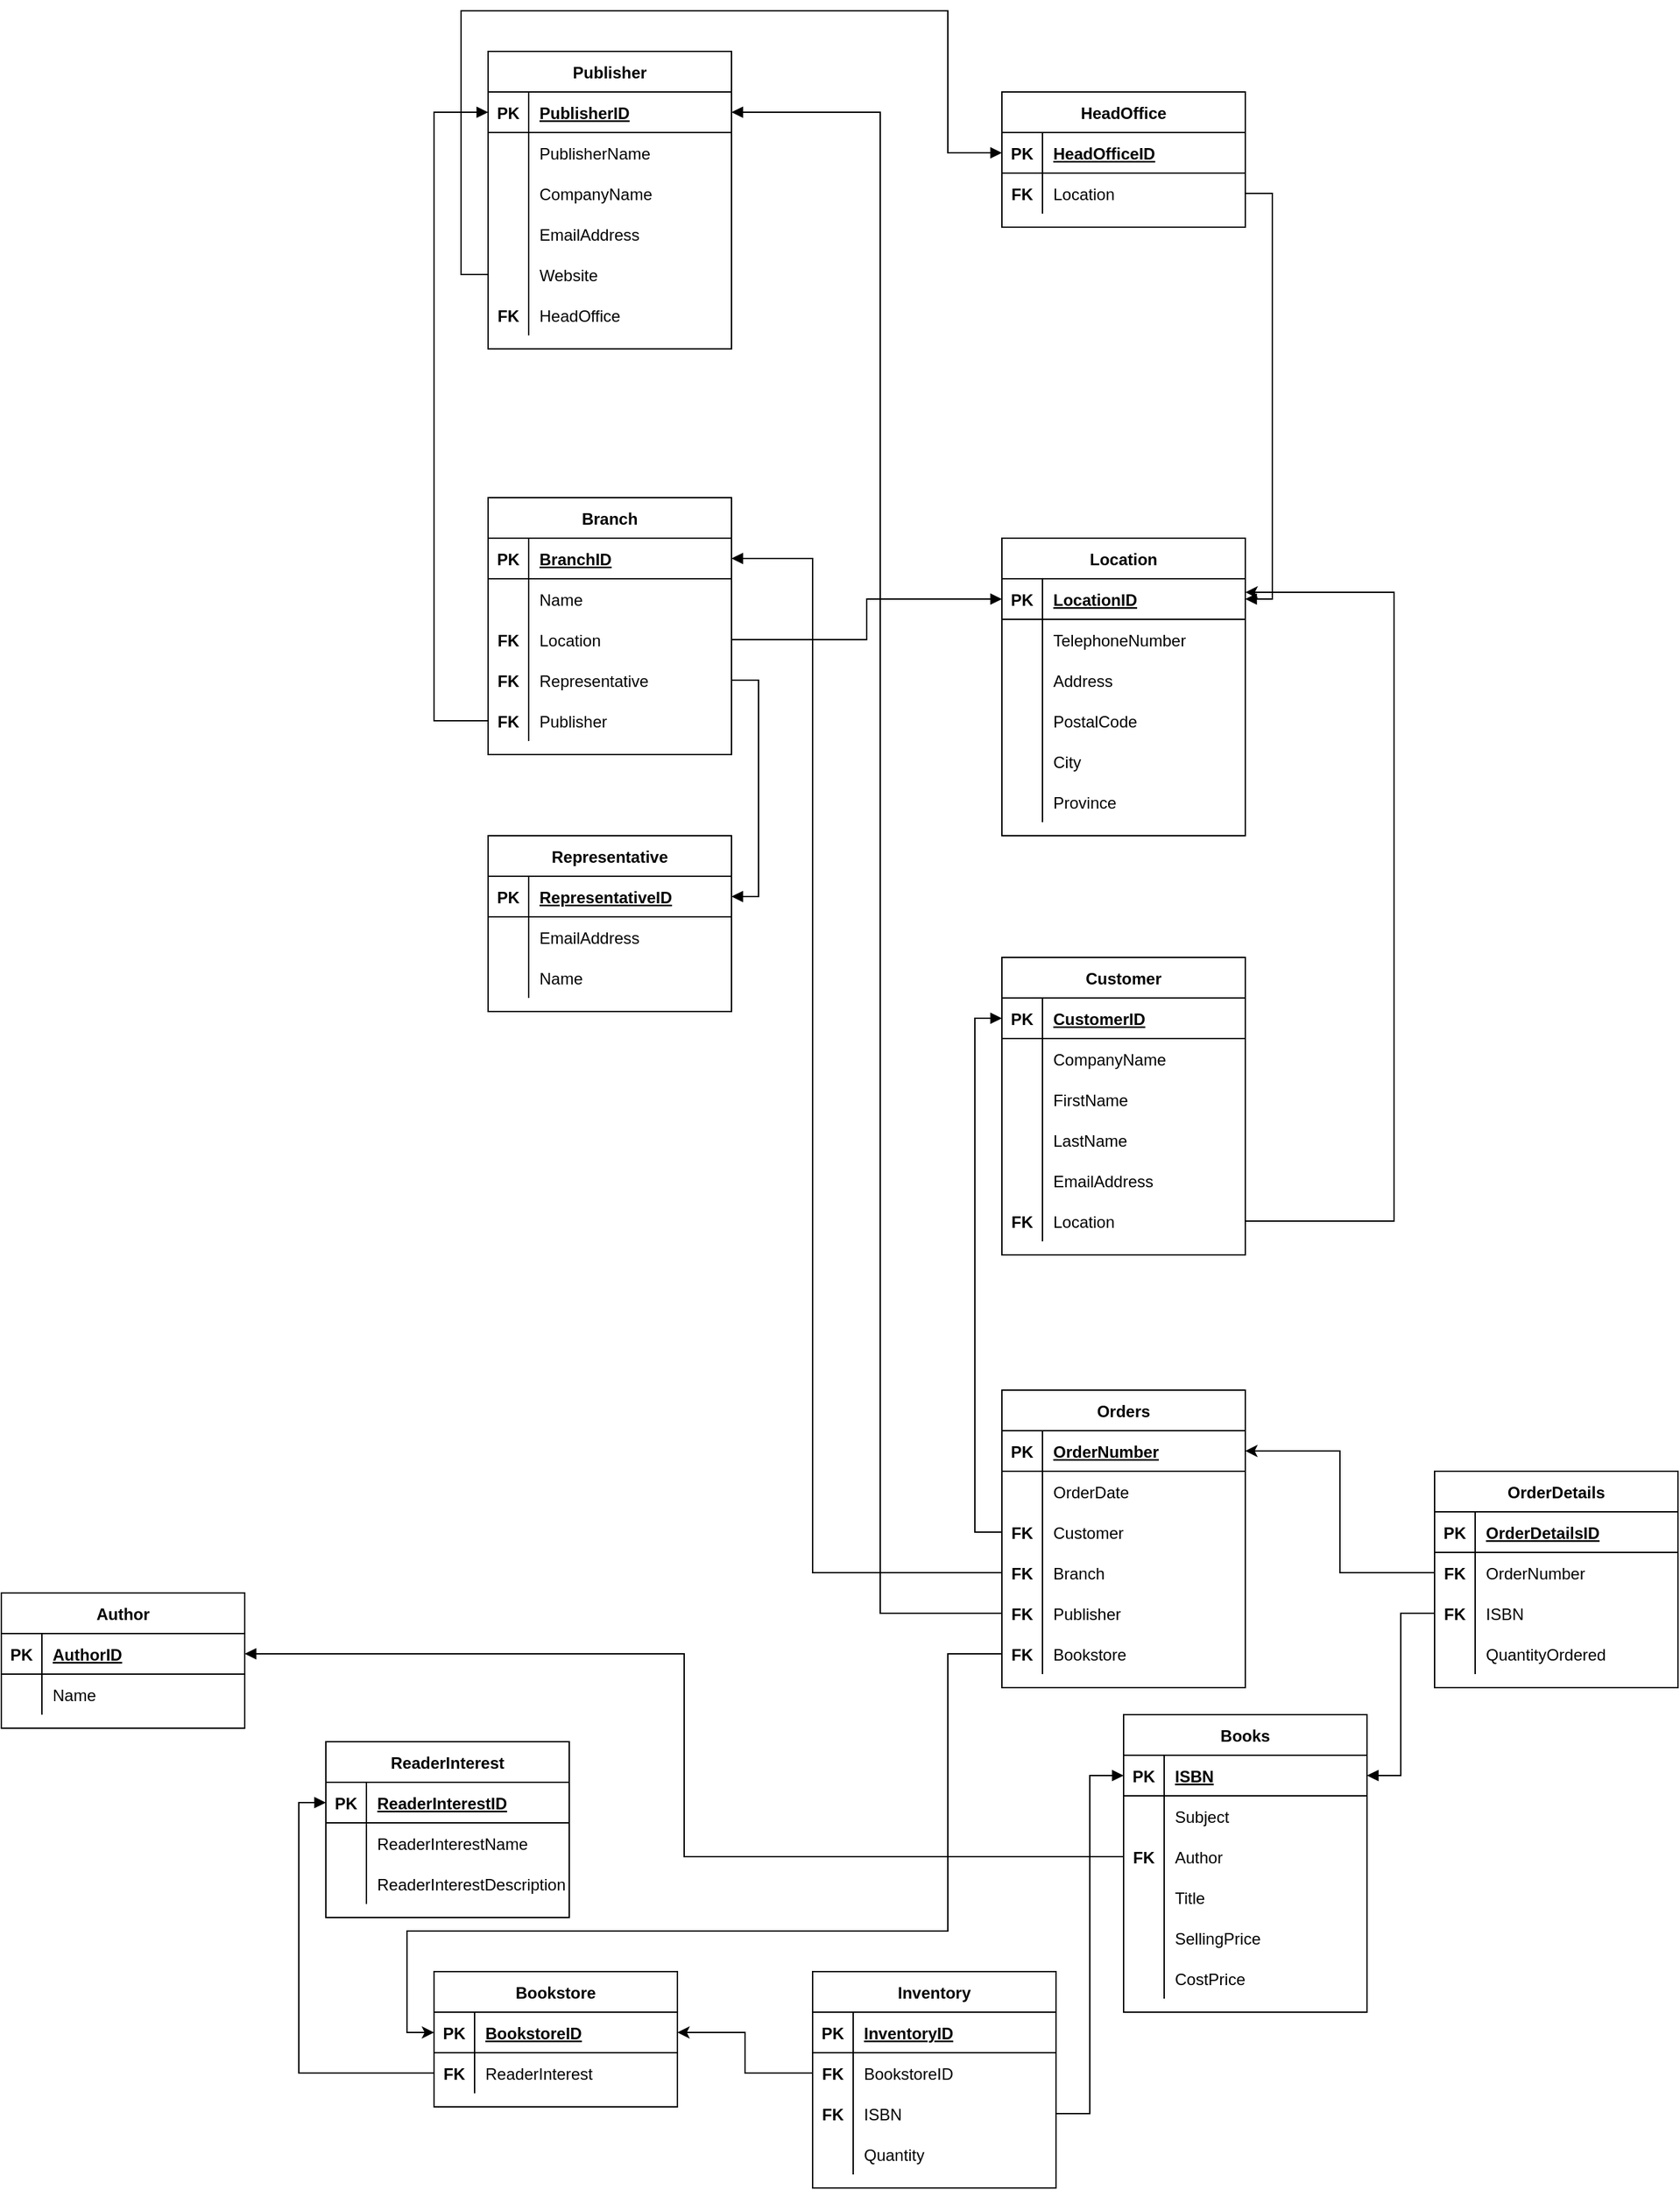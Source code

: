 <mxfile version="13.4.5" type="device"><diagram id="Wl5cCXkkxdAdR0bG4kY-" name="Page-1"><mxGraphModel dx="1782" dy="1057" grid="1" gridSize="10" guides="0" tooltips="1" connect="1" arrows="1" fold="1" page="1" pageScale="1" pageWidth="850" pageHeight="1100" math="0" shadow="0"><root><mxCell id="0"/><mxCell id="1" parent="0"/><mxCell id="WwYpVrZinjQzF6iQ2nR6-1" value="Publisher" style="shape=table;startSize=30;container=1;collapsible=1;childLayout=tableLayout;fixedRows=1;rowLines=0;fontStyle=1;align=center;resizeLast=1;" parent="1" vertex="1"><mxGeometry x="80" y="270" width="180" height="220" as="geometry"/></mxCell><mxCell id="WwYpVrZinjQzF6iQ2nR6-2" value="" style="shape=partialRectangle;collapsible=0;dropTarget=0;pointerEvents=0;fillColor=none;top=0;left=0;bottom=1;right=0;points=[[0,0.5],[1,0.5]];portConstraint=eastwest;" parent="WwYpVrZinjQzF6iQ2nR6-1" vertex="1"><mxGeometry y="30" width="180" height="30" as="geometry"/></mxCell><mxCell id="WwYpVrZinjQzF6iQ2nR6-3" value="PK" style="shape=partialRectangle;connectable=0;fillColor=none;top=0;left=0;bottom=0;right=0;fontStyle=1;overflow=hidden;" parent="WwYpVrZinjQzF6iQ2nR6-2" vertex="1"><mxGeometry width="30" height="30" as="geometry"/></mxCell><mxCell id="WwYpVrZinjQzF6iQ2nR6-4" value="PublisherID" style="shape=partialRectangle;connectable=0;fillColor=none;top=0;left=0;bottom=0;right=0;align=left;spacingLeft=6;fontStyle=5;overflow=hidden;" parent="WwYpVrZinjQzF6iQ2nR6-2" vertex="1"><mxGeometry x="30" width="150" height="30" as="geometry"/></mxCell><mxCell id="fafN6Ux8yh8wWqDVAUjz-1" style="shape=partialRectangle;collapsible=0;dropTarget=0;pointerEvents=0;fillColor=none;top=0;left=0;bottom=0;right=0;points=[[0,0.5],[1,0.5]];portConstraint=eastwest;" vertex="1" parent="WwYpVrZinjQzF6iQ2nR6-1"><mxGeometry y="60" width="180" height="30" as="geometry"/></mxCell><mxCell id="fafN6Ux8yh8wWqDVAUjz-2" style="shape=partialRectangle;connectable=0;fillColor=none;top=0;left=0;bottom=0;right=0;editable=1;overflow=hidden;" vertex="1" parent="fafN6Ux8yh8wWqDVAUjz-1"><mxGeometry width="30" height="30" as="geometry"/></mxCell><mxCell id="fafN6Ux8yh8wWqDVAUjz-3" value="PublisherName" style="shape=partialRectangle;connectable=0;fillColor=none;top=0;left=0;bottom=0;right=0;align=left;spacingLeft=6;overflow=hidden;" vertex="1" parent="fafN6Ux8yh8wWqDVAUjz-1"><mxGeometry x="30" width="150" height="30" as="geometry"/></mxCell><mxCell id="WwYpVrZinjQzF6iQ2nR6-5" value="" style="shape=partialRectangle;collapsible=0;dropTarget=0;pointerEvents=0;fillColor=none;top=0;left=0;bottom=0;right=0;points=[[0,0.5],[1,0.5]];portConstraint=eastwest;" parent="WwYpVrZinjQzF6iQ2nR6-1" vertex="1"><mxGeometry y="90" width="180" height="30" as="geometry"/></mxCell><mxCell id="WwYpVrZinjQzF6iQ2nR6-6" value="" style="shape=partialRectangle;connectable=0;fillColor=none;top=0;left=0;bottom=0;right=0;editable=1;overflow=hidden;" parent="WwYpVrZinjQzF6iQ2nR6-5" vertex="1"><mxGeometry width="30" height="30" as="geometry"/></mxCell><mxCell id="WwYpVrZinjQzF6iQ2nR6-7" value="CompanyName" style="shape=partialRectangle;connectable=0;fillColor=none;top=0;left=0;bottom=0;right=0;align=left;spacingLeft=6;overflow=hidden;" parent="WwYpVrZinjQzF6iQ2nR6-5" vertex="1"><mxGeometry x="30" width="150" height="30" as="geometry"/></mxCell><mxCell id="WwYpVrZinjQzF6iQ2nR6-8" value="" style="shape=partialRectangle;collapsible=0;dropTarget=0;pointerEvents=0;fillColor=none;top=0;left=0;bottom=0;right=0;points=[[0,0.5],[1,0.5]];portConstraint=eastwest;" parent="WwYpVrZinjQzF6iQ2nR6-1" vertex="1"><mxGeometry y="120" width="180" height="30" as="geometry"/></mxCell><mxCell id="WwYpVrZinjQzF6iQ2nR6-9" value="" style="shape=partialRectangle;connectable=0;fillColor=none;top=0;left=0;bottom=0;right=0;editable=1;overflow=hidden;" parent="WwYpVrZinjQzF6iQ2nR6-8" vertex="1"><mxGeometry width="30" height="30" as="geometry"/></mxCell><mxCell id="WwYpVrZinjQzF6iQ2nR6-10" value="EmailAddress" style="shape=partialRectangle;connectable=0;fillColor=none;top=0;left=0;bottom=0;right=0;align=left;spacingLeft=6;overflow=hidden;" parent="WwYpVrZinjQzF6iQ2nR6-8" vertex="1"><mxGeometry x="30" width="150" height="30" as="geometry"/></mxCell><mxCell id="WwYpVrZinjQzF6iQ2nR6-11" value="" style="shape=partialRectangle;collapsible=0;dropTarget=0;pointerEvents=0;fillColor=none;top=0;left=0;bottom=0;right=0;points=[[0,0.5],[1,0.5]];portConstraint=eastwest;" parent="WwYpVrZinjQzF6iQ2nR6-1" vertex="1"><mxGeometry y="150" width="180" height="30" as="geometry"/></mxCell><mxCell id="WwYpVrZinjQzF6iQ2nR6-12" value="" style="shape=partialRectangle;connectable=0;fillColor=none;top=0;left=0;bottom=0;right=0;editable=1;overflow=hidden;" parent="WwYpVrZinjQzF6iQ2nR6-11" vertex="1"><mxGeometry width="30" height="30" as="geometry"/></mxCell><mxCell id="WwYpVrZinjQzF6iQ2nR6-13" value="Website" style="shape=partialRectangle;connectable=0;fillColor=none;top=0;left=0;bottom=0;right=0;align=left;spacingLeft=6;overflow=hidden;" parent="WwYpVrZinjQzF6iQ2nR6-11" vertex="1"><mxGeometry x="30" width="150" height="30" as="geometry"/></mxCell><mxCell id="8tIFMXp7cQxwZOWum8N_-93" style="shape=partialRectangle;collapsible=0;dropTarget=0;pointerEvents=0;fillColor=none;top=0;left=0;bottom=0;right=0;points=[[0,0.5],[1,0.5]];portConstraint=eastwest;" parent="WwYpVrZinjQzF6iQ2nR6-1" vertex="1"><mxGeometry y="180" width="180" height="30" as="geometry"/></mxCell><mxCell id="8tIFMXp7cQxwZOWum8N_-94" value="FK" style="shape=partialRectangle;connectable=0;fillColor=none;top=0;left=0;bottom=0;right=0;editable=1;overflow=hidden;fontStyle=1" parent="8tIFMXp7cQxwZOWum8N_-93" vertex="1"><mxGeometry width="30" height="30" as="geometry"/></mxCell><mxCell id="8tIFMXp7cQxwZOWum8N_-95" value="HeadOffice" style="shape=partialRectangle;connectable=0;fillColor=none;top=0;left=0;bottom=0;right=0;align=left;spacingLeft=6;overflow=hidden;" parent="8tIFMXp7cQxwZOWum8N_-93" vertex="1"><mxGeometry x="30" width="150" height="30" as="geometry"/></mxCell><mxCell id="WwYpVrZinjQzF6iQ2nR6-14" value="Branch" style="shape=table;startSize=30;container=1;collapsible=1;childLayout=tableLayout;fixedRows=1;rowLines=0;fontStyle=1;align=center;resizeLast=1;" parent="1" vertex="1"><mxGeometry x="80" y="600" width="180" height="190" as="geometry"/></mxCell><mxCell id="WwYpVrZinjQzF6iQ2nR6-15" value="" style="shape=partialRectangle;collapsible=0;dropTarget=0;pointerEvents=0;fillColor=none;top=0;left=0;bottom=1;right=0;points=[[0,0.5],[1,0.5]];portConstraint=eastwest;" parent="WwYpVrZinjQzF6iQ2nR6-14" vertex="1"><mxGeometry y="30" width="180" height="30" as="geometry"/></mxCell><mxCell id="WwYpVrZinjQzF6iQ2nR6-16" value="PK" style="shape=partialRectangle;connectable=0;fillColor=none;top=0;left=0;bottom=0;right=0;fontStyle=1;overflow=hidden;" parent="WwYpVrZinjQzF6iQ2nR6-15" vertex="1"><mxGeometry width="30" height="30" as="geometry"/></mxCell><mxCell id="WwYpVrZinjQzF6iQ2nR6-17" value="BranchID" style="shape=partialRectangle;connectable=0;fillColor=none;top=0;left=0;bottom=0;right=0;align=left;spacingLeft=6;fontStyle=5;overflow=hidden;" parent="WwYpVrZinjQzF6iQ2nR6-15" vertex="1"><mxGeometry x="30" width="150" height="30" as="geometry"/></mxCell><mxCell id="g5iWqssDXXSKDxhVj2-J-1" style="shape=partialRectangle;collapsible=0;dropTarget=0;pointerEvents=0;fillColor=none;top=0;left=0;bottom=0;right=0;points=[[0,0.5],[1,0.5]];portConstraint=eastwest;" parent="WwYpVrZinjQzF6iQ2nR6-14" vertex="1"><mxGeometry y="60" width="180" height="30" as="geometry"/></mxCell><mxCell id="g5iWqssDXXSKDxhVj2-J-2" style="shape=partialRectangle;connectable=0;fillColor=none;top=0;left=0;bottom=0;right=0;editable=1;overflow=hidden;fontStyle=1" parent="g5iWqssDXXSKDxhVj2-J-1" vertex="1"><mxGeometry width="30" height="30" as="geometry"/></mxCell><mxCell id="g5iWqssDXXSKDxhVj2-J-3" value="Name" style="shape=partialRectangle;connectable=0;fillColor=none;top=0;left=0;bottom=0;right=0;align=left;spacingLeft=6;overflow=hidden;" parent="g5iWqssDXXSKDxhVj2-J-1" vertex="1"><mxGeometry x="30" width="150" height="30" as="geometry"/></mxCell><mxCell id="WwYpVrZinjQzF6iQ2nR6-18" value="" style="shape=partialRectangle;collapsible=0;dropTarget=0;pointerEvents=0;fillColor=none;top=0;left=0;bottom=0;right=0;points=[[0,0.5],[1,0.5]];portConstraint=eastwest;" parent="WwYpVrZinjQzF6iQ2nR6-14" vertex="1"><mxGeometry y="90" width="180" height="30" as="geometry"/></mxCell><mxCell id="WwYpVrZinjQzF6iQ2nR6-19" value="FK" style="shape=partialRectangle;connectable=0;fillColor=none;top=0;left=0;bottom=0;right=0;editable=1;overflow=hidden;fontStyle=1" parent="WwYpVrZinjQzF6iQ2nR6-18" vertex="1"><mxGeometry width="30" height="30" as="geometry"/></mxCell><mxCell id="WwYpVrZinjQzF6iQ2nR6-20" value="Location" style="shape=partialRectangle;connectable=0;fillColor=none;top=0;left=0;bottom=0;right=0;align=left;spacingLeft=6;overflow=hidden;" parent="WwYpVrZinjQzF6iQ2nR6-18" vertex="1"><mxGeometry x="30" width="150" height="30" as="geometry"/></mxCell><mxCell id="WwYpVrZinjQzF6iQ2nR6-21" value="" style="shape=partialRectangle;collapsible=0;dropTarget=0;pointerEvents=0;fillColor=none;top=0;left=0;bottom=0;right=0;points=[[0,0.5],[1,0.5]];portConstraint=eastwest;" parent="WwYpVrZinjQzF6iQ2nR6-14" vertex="1"><mxGeometry y="120" width="180" height="30" as="geometry"/></mxCell><mxCell id="WwYpVrZinjQzF6iQ2nR6-22" value="FK" style="shape=partialRectangle;connectable=0;fillColor=none;top=0;left=0;bottom=0;right=0;editable=1;overflow=hidden;fontStyle=1" parent="WwYpVrZinjQzF6iQ2nR6-21" vertex="1"><mxGeometry width="30" height="30" as="geometry"/></mxCell><mxCell id="WwYpVrZinjQzF6iQ2nR6-23" value="Representative" style="shape=partialRectangle;connectable=0;fillColor=none;top=0;left=0;bottom=0;right=0;align=left;spacingLeft=6;overflow=hidden;" parent="WwYpVrZinjQzF6iQ2nR6-21" vertex="1"><mxGeometry x="30" width="150" height="30" as="geometry"/></mxCell><mxCell id="8tIFMXp7cQxwZOWum8N_-133" style="shape=partialRectangle;collapsible=0;dropTarget=0;pointerEvents=0;fillColor=none;top=0;left=0;bottom=0;right=0;points=[[0,0.5],[1,0.5]];portConstraint=eastwest;" parent="WwYpVrZinjQzF6iQ2nR6-14" vertex="1"><mxGeometry y="150" width="180" height="30" as="geometry"/></mxCell><mxCell id="8tIFMXp7cQxwZOWum8N_-134" value="FK" style="shape=partialRectangle;connectable=0;fillColor=none;top=0;left=0;bottom=0;right=0;editable=1;overflow=hidden;fontStyle=1" parent="8tIFMXp7cQxwZOWum8N_-133" vertex="1"><mxGeometry width="30" height="30" as="geometry"/></mxCell><mxCell id="8tIFMXp7cQxwZOWum8N_-135" value="Publisher" style="shape=partialRectangle;connectable=0;fillColor=none;top=0;left=0;bottom=0;right=0;align=left;spacingLeft=6;overflow=hidden;" parent="8tIFMXp7cQxwZOWum8N_-133" vertex="1"><mxGeometry x="30" width="150" height="30" as="geometry"/></mxCell><mxCell id="8tIFMXp7cQxwZOWum8N_-77" value="HeadOffice" style="shape=table;startSize=30;container=1;collapsible=1;childLayout=tableLayout;fixedRows=1;rowLines=0;fontStyle=1;align=center;resizeLast=1;" parent="1" vertex="1"><mxGeometry x="460" y="300" width="180" height="100" as="geometry"/></mxCell><mxCell id="8tIFMXp7cQxwZOWum8N_-78" value="" style="shape=partialRectangle;collapsible=0;dropTarget=0;pointerEvents=0;fillColor=none;top=0;left=0;bottom=1;right=0;points=[[0,0.5],[1,0.5]];portConstraint=eastwest;" parent="8tIFMXp7cQxwZOWum8N_-77" vertex="1"><mxGeometry y="30" width="180" height="30" as="geometry"/></mxCell><mxCell id="8tIFMXp7cQxwZOWum8N_-79" value="PK" style="shape=partialRectangle;connectable=0;fillColor=none;top=0;left=0;bottom=0;right=0;fontStyle=1;overflow=hidden;" parent="8tIFMXp7cQxwZOWum8N_-78" vertex="1"><mxGeometry width="30" height="30" as="geometry"/></mxCell><mxCell id="8tIFMXp7cQxwZOWum8N_-80" value="HeadOfficeID" style="shape=partialRectangle;connectable=0;fillColor=none;top=0;left=0;bottom=0;right=0;align=left;spacingLeft=6;fontStyle=5;overflow=hidden;" parent="8tIFMXp7cQxwZOWum8N_-78" vertex="1"><mxGeometry x="30" width="150" height="30" as="geometry"/></mxCell><mxCell id="8tIFMXp7cQxwZOWum8N_-81" value="" style="shape=partialRectangle;collapsible=0;dropTarget=0;pointerEvents=0;fillColor=none;top=0;left=0;bottom=0;right=0;points=[[0,0.5],[1,0.5]];portConstraint=eastwest;" parent="8tIFMXp7cQxwZOWum8N_-77" vertex="1"><mxGeometry y="60" width="180" height="30" as="geometry"/></mxCell><mxCell id="8tIFMXp7cQxwZOWum8N_-82" value="FK" style="shape=partialRectangle;connectable=0;fillColor=none;top=0;left=0;bottom=0;right=0;editable=1;overflow=hidden;fontStyle=1" parent="8tIFMXp7cQxwZOWum8N_-81" vertex="1"><mxGeometry width="30" height="30" as="geometry"/></mxCell><mxCell id="8tIFMXp7cQxwZOWum8N_-83" value="Location" style="shape=partialRectangle;connectable=0;fillColor=none;top=0;left=0;bottom=0;right=0;align=left;spacingLeft=6;overflow=hidden;" parent="8tIFMXp7cQxwZOWum8N_-81" vertex="1"><mxGeometry x="30" width="150" height="30" as="geometry"/></mxCell><mxCell id="8tIFMXp7cQxwZOWum8N_-14" value="Customer" style="shape=table;startSize=30;container=1;collapsible=1;childLayout=tableLayout;fixedRows=1;rowLines=0;fontStyle=1;align=center;resizeLast=1;" parent="1" vertex="1"><mxGeometry x="460" y="940" width="180" height="220" as="geometry"/></mxCell><mxCell id="8tIFMXp7cQxwZOWum8N_-15" value="" style="shape=partialRectangle;collapsible=0;dropTarget=0;pointerEvents=0;fillColor=none;top=0;left=0;bottom=1;right=0;points=[[0,0.5],[1,0.5]];portConstraint=eastwest;" parent="8tIFMXp7cQxwZOWum8N_-14" vertex="1"><mxGeometry y="30" width="180" height="30" as="geometry"/></mxCell><mxCell id="8tIFMXp7cQxwZOWum8N_-16" value="PK" style="shape=partialRectangle;connectable=0;fillColor=none;top=0;left=0;bottom=0;right=0;fontStyle=1;overflow=hidden;" parent="8tIFMXp7cQxwZOWum8N_-15" vertex="1"><mxGeometry width="30" height="30" as="geometry"/></mxCell><mxCell id="8tIFMXp7cQxwZOWum8N_-17" value="CustomerID" style="shape=partialRectangle;connectable=0;fillColor=none;top=0;left=0;bottom=0;right=0;align=left;spacingLeft=6;fontStyle=5;overflow=hidden;" parent="8tIFMXp7cQxwZOWum8N_-15" vertex="1"><mxGeometry x="30" width="150" height="30" as="geometry"/></mxCell><mxCell id="8tIFMXp7cQxwZOWum8N_-18" value="" style="shape=partialRectangle;collapsible=0;dropTarget=0;pointerEvents=0;fillColor=none;top=0;left=0;bottom=0;right=0;points=[[0,0.5],[1,0.5]];portConstraint=eastwest;" parent="8tIFMXp7cQxwZOWum8N_-14" vertex="1"><mxGeometry y="60" width="180" height="30" as="geometry"/></mxCell><mxCell id="8tIFMXp7cQxwZOWum8N_-19" value="" style="shape=partialRectangle;connectable=0;fillColor=none;top=0;left=0;bottom=0;right=0;editable=1;overflow=hidden;" parent="8tIFMXp7cQxwZOWum8N_-18" vertex="1"><mxGeometry width="30" height="30" as="geometry"/></mxCell><mxCell id="8tIFMXp7cQxwZOWum8N_-20" value="CompanyName" style="shape=partialRectangle;connectable=0;fillColor=none;top=0;left=0;bottom=0;right=0;align=left;spacingLeft=6;overflow=hidden;" parent="8tIFMXp7cQxwZOWum8N_-18" vertex="1"><mxGeometry x="30" width="150" height="30" as="geometry"/></mxCell><mxCell id="8tIFMXp7cQxwZOWum8N_-21" value="" style="shape=partialRectangle;collapsible=0;dropTarget=0;pointerEvents=0;fillColor=none;top=0;left=0;bottom=0;right=0;points=[[0,0.5],[1,0.5]];portConstraint=eastwest;" parent="8tIFMXp7cQxwZOWum8N_-14" vertex="1"><mxGeometry y="90" width="180" height="30" as="geometry"/></mxCell><mxCell id="8tIFMXp7cQxwZOWum8N_-22" value="" style="shape=partialRectangle;connectable=0;fillColor=none;top=0;left=0;bottom=0;right=0;editable=1;overflow=hidden;" parent="8tIFMXp7cQxwZOWum8N_-21" vertex="1"><mxGeometry width="30" height="30" as="geometry"/></mxCell><mxCell id="8tIFMXp7cQxwZOWum8N_-23" value="FirstName" style="shape=partialRectangle;connectable=0;fillColor=none;top=0;left=0;bottom=0;right=0;align=left;spacingLeft=6;overflow=hidden;" parent="8tIFMXp7cQxwZOWum8N_-21" vertex="1"><mxGeometry x="30" width="150" height="30" as="geometry"/></mxCell><mxCell id="8tIFMXp7cQxwZOWum8N_-24" value="" style="shape=partialRectangle;collapsible=0;dropTarget=0;pointerEvents=0;fillColor=none;top=0;left=0;bottom=0;right=0;points=[[0,0.5],[1,0.5]];portConstraint=eastwest;" parent="8tIFMXp7cQxwZOWum8N_-14" vertex="1"><mxGeometry y="120" width="180" height="30" as="geometry"/></mxCell><mxCell id="8tIFMXp7cQxwZOWum8N_-25" value="" style="shape=partialRectangle;connectable=0;fillColor=none;top=0;left=0;bottom=0;right=0;editable=1;overflow=hidden;" parent="8tIFMXp7cQxwZOWum8N_-24" vertex="1"><mxGeometry width="30" height="30" as="geometry"/></mxCell><mxCell id="8tIFMXp7cQxwZOWum8N_-26" value="LastName" style="shape=partialRectangle;connectable=0;fillColor=none;top=0;left=0;bottom=0;right=0;align=left;spacingLeft=6;overflow=hidden;" parent="8tIFMXp7cQxwZOWum8N_-24" vertex="1"><mxGeometry x="30" width="150" height="30" as="geometry"/></mxCell><mxCell id="8tIFMXp7cQxwZOWum8N_-27" style="shape=partialRectangle;collapsible=0;dropTarget=0;pointerEvents=0;fillColor=none;top=0;left=0;bottom=0;right=0;points=[[0,0.5],[1,0.5]];portConstraint=eastwest;" parent="8tIFMXp7cQxwZOWum8N_-14" vertex="1"><mxGeometry y="150" width="180" height="30" as="geometry"/></mxCell><mxCell id="8tIFMXp7cQxwZOWum8N_-28" style="shape=partialRectangle;connectable=0;fillColor=none;top=0;left=0;bottom=0;right=0;editable=1;overflow=hidden;" parent="8tIFMXp7cQxwZOWum8N_-27" vertex="1"><mxGeometry width="30" height="30" as="geometry"/></mxCell><mxCell id="8tIFMXp7cQxwZOWum8N_-29" value="EmailAddress" style="shape=partialRectangle;connectable=0;fillColor=none;top=0;left=0;bottom=0;right=0;align=left;spacingLeft=6;overflow=hidden;" parent="8tIFMXp7cQxwZOWum8N_-27" vertex="1"><mxGeometry x="30" width="150" height="30" as="geometry"/></mxCell><mxCell id="8tIFMXp7cQxwZOWum8N_-101" style="shape=partialRectangle;collapsible=0;dropTarget=0;pointerEvents=0;fillColor=none;top=0;left=0;bottom=0;right=0;points=[[0,0.5],[1,0.5]];portConstraint=eastwest;" parent="8tIFMXp7cQxwZOWum8N_-14" vertex="1"><mxGeometry y="180" width="180" height="30" as="geometry"/></mxCell><mxCell id="8tIFMXp7cQxwZOWum8N_-102" value="FK" style="shape=partialRectangle;connectable=0;fillColor=none;top=0;left=0;bottom=0;right=0;editable=1;overflow=hidden;fontStyle=1" parent="8tIFMXp7cQxwZOWum8N_-101" vertex="1"><mxGeometry width="30" height="30" as="geometry"/></mxCell><mxCell id="8tIFMXp7cQxwZOWum8N_-103" value="Location" style="shape=partialRectangle;connectable=0;fillColor=none;top=0;left=0;bottom=0;right=0;align=left;spacingLeft=6;overflow=hidden;" parent="8tIFMXp7cQxwZOWum8N_-101" vertex="1"><mxGeometry x="30" width="150" height="30" as="geometry"/></mxCell><mxCell id="WwYpVrZinjQzF6iQ2nR6-43" value="Representative" style="shape=table;startSize=30;container=1;collapsible=1;childLayout=tableLayout;fixedRows=1;rowLines=0;fontStyle=1;align=center;resizeLast=1;" parent="1" vertex="1"><mxGeometry x="80" y="850" width="180" height="130" as="geometry"/></mxCell><mxCell id="WwYpVrZinjQzF6iQ2nR6-44" value="" style="shape=partialRectangle;collapsible=0;dropTarget=0;pointerEvents=0;fillColor=none;top=0;left=0;bottom=1;right=0;points=[[0,0.5],[1,0.5]];portConstraint=eastwest;" parent="WwYpVrZinjQzF6iQ2nR6-43" vertex="1"><mxGeometry y="30" width="180" height="30" as="geometry"/></mxCell><mxCell id="WwYpVrZinjQzF6iQ2nR6-45" value="PK" style="shape=partialRectangle;connectable=0;fillColor=none;top=0;left=0;bottom=0;right=0;fontStyle=1;overflow=hidden;" parent="WwYpVrZinjQzF6iQ2nR6-44" vertex="1"><mxGeometry width="30" height="30" as="geometry"/></mxCell><mxCell id="WwYpVrZinjQzF6iQ2nR6-46" value="RepresentativeID" style="shape=partialRectangle;connectable=0;fillColor=none;top=0;left=0;bottom=0;right=0;align=left;spacingLeft=6;fontStyle=5;overflow=hidden;" parent="WwYpVrZinjQzF6iQ2nR6-44" vertex="1"><mxGeometry x="30" width="150" height="30" as="geometry"/></mxCell><mxCell id="WwYpVrZinjQzF6iQ2nR6-47" value="" style="shape=partialRectangle;collapsible=0;dropTarget=0;pointerEvents=0;fillColor=none;top=0;left=0;bottom=0;right=0;points=[[0,0.5],[1,0.5]];portConstraint=eastwest;" parent="WwYpVrZinjQzF6iQ2nR6-43" vertex="1"><mxGeometry y="60" width="180" height="30" as="geometry"/></mxCell><mxCell id="WwYpVrZinjQzF6iQ2nR6-48" value="" style="shape=partialRectangle;connectable=0;fillColor=none;top=0;left=0;bottom=0;right=0;editable=1;overflow=hidden;" parent="WwYpVrZinjQzF6iQ2nR6-47" vertex="1"><mxGeometry width="30" height="30" as="geometry"/></mxCell><mxCell id="WwYpVrZinjQzF6iQ2nR6-49" value="EmailAddress" style="shape=partialRectangle;connectable=0;fillColor=none;top=0;left=0;bottom=0;right=0;align=left;spacingLeft=6;overflow=hidden;" parent="WwYpVrZinjQzF6iQ2nR6-47" vertex="1"><mxGeometry x="30" width="150" height="30" as="geometry"/></mxCell><mxCell id="g5iWqssDXXSKDxhVj2-J-29" style="shape=partialRectangle;collapsible=0;dropTarget=0;pointerEvents=0;fillColor=none;top=0;left=0;bottom=0;right=0;points=[[0,0.5],[1,0.5]];portConstraint=eastwest;" parent="WwYpVrZinjQzF6iQ2nR6-43" vertex="1"><mxGeometry y="90" width="180" height="30" as="geometry"/></mxCell><mxCell id="g5iWqssDXXSKDxhVj2-J-30" style="shape=partialRectangle;connectable=0;fillColor=none;top=0;left=0;bottom=0;right=0;editable=1;overflow=hidden;" parent="g5iWqssDXXSKDxhVj2-J-29" vertex="1"><mxGeometry width="30" height="30" as="geometry"/></mxCell><mxCell id="g5iWqssDXXSKDxhVj2-J-31" value="Name" style="shape=partialRectangle;connectable=0;fillColor=none;top=0;left=0;bottom=0;right=0;align=left;spacingLeft=6;overflow=hidden;" parent="g5iWqssDXXSKDxhVj2-J-29" vertex="1"><mxGeometry x="30" width="150" height="30" as="geometry"/></mxCell><mxCell id="WwYpVrZinjQzF6iQ2nR6-27" value="Location" style="shape=table;startSize=30;container=1;collapsible=1;childLayout=tableLayout;fixedRows=1;rowLines=0;fontStyle=1;align=center;resizeLast=1;" parent="1" vertex="1"><mxGeometry x="460" y="630" width="180" height="220" as="geometry"/></mxCell><mxCell id="WwYpVrZinjQzF6iQ2nR6-28" value="" style="shape=partialRectangle;collapsible=0;dropTarget=0;pointerEvents=0;fillColor=none;top=0;left=0;bottom=1;right=0;points=[[0,0.5],[1,0.5]];portConstraint=eastwest;" parent="WwYpVrZinjQzF6iQ2nR6-27" vertex="1"><mxGeometry y="30" width="180" height="30" as="geometry"/></mxCell><mxCell id="WwYpVrZinjQzF6iQ2nR6-29" value="PK" style="shape=partialRectangle;connectable=0;fillColor=none;top=0;left=0;bottom=0;right=0;fontStyle=1;overflow=hidden;" parent="WwYpVrZinjQzF6iQ2nR6-28" vertex="1"><mxGeometry width="30" height="30" as="geometry"/></mxCell><mxCell id="WwYpVrZinjQzF6iQ2nR6-30" value="LocationID" style="shape=partialRectangle;connectable=0;fillColor=none;top=0;left=0;bottom=0;right=0;align=left;spacingLeft=6;fontStyle=5;overflow=hidden;" parent="WwYpVrZinjQzF6iQ2nR6-28" vertex="1"><mxGeometry x="30" width="150" height="30" as="geometry"/></mxCell><mxCell id="WwYpVrZinjQzF6iQ2nR6-31" value="" style="shape=partialRectangle;collapsible=0;dropTarget=0;pointerEvents=0;fillColor=none;top=0;left=0;bottom=0;right=0;points=[[0,0.5],[1,0.5]];portConstraint=eastwest;" parent="WwYpVrZinjQzF6iQ2nR6-27" vertex="1"><mxGeometry y="60" width="180" height="30" as="geometry"/></mxCell><mxCell id="WwYpVrZinjQzF6iQ2nR6-32" value="" style="shape=partialRectangle;connectable=0;fillColor=none;top=0;left=0;bottom=0;right=0;editable=1;overflow=hidden;" parent="WwYpVrZinjQzF6iQ2nR6-31" vertex="1"><mxGeometry width="30" height="30" as="geometry"/></mxCell><mxCell id="WwYpVrZinjQzF6iQ2nR6-33" value="TelephoneNumber" style="shape=partialRectangle;connectable=0;fillColor=none;top=0;left=0;bottom=0;right=0;align=left;spacingLeft=6;overflow=hidden;" parent="WwYpVrZinjQzF6iQ2nR6-31" vertex="1"><mxGeometry x="30" width="150" height="30" as="geometry"/></mxCell><mxCell id="g5iWqssDXXSKDxhVj2-J-35" style="shape=partialRectangle;collapsible=0;dropTarget=0;pointerEvents=0;fillColor=none;top=0;left=0;bottom=0;right=0;points=[[0,0.5],[1,0.5]];portConstraint=eastwest;" parent="WwYpVrZinjQzF6iQ2nR6-27" vertex="1"><mxGeometry y="90" width="180" height="30" as="geometry"/></mxCell><mxCell id="g5iWqssDXXSKDxhVj2-J-36" style="shape=partialRectangle;connectable=0;fillColor=none;top=0;left=0;bottom=0;right=0;editable=1;overflow=hidden;" parent="g5iWqssDXXSKDxhVj2-J-35" vertex="1"><mxGeometry width="30" height="30" as="geometry"/></mxCell><mxCell id="g5iWqssDXXSKDxhVj2-J-37" value="Address" style="shape=partialRectangle;connectable=0;fillColor=none;top=0;left=0;bottom=0;right=0;align=left;spacingLeft=6;overflow=hidden;" parent="g5iWqssDXXSKDxhVj2-J-35" vertex="1"><mxGeometry x="30" width="150" height="30" as="geometry"/></mxCell><mxCell id="g5iWqssDXXSKDxhVj2-J-32" style="shape=partialRectangle;collapsible=0;dropTarget=0;pointerEvents=0;fillColor=none;top=0;left=0;bottom=0;right=0;points=[[0,0.5],[1,0.5]];portConstraint=eastwest;" parent="WwYpVrZinjQzF6iQ2nR6-27" vertex="1"><mxGeometry y="120" width="180" height="30" as="geometry"/></mxCell><mxCell id="g5iWqssDXXSKDxhVj2-J-33" style="shape=partialRectangle;connectable=0;fillColor=none;top=0;left=0;bottom=0;right=0;editable=1;overflow=hidden;" parent="g5iWqssDXXSKDxhVj2-J-32" vertex="1"><mxGeometry width="30" height="30" as="geometry"/></mxCell><mxCell id="g5iWqssDXXSKDxhVj2-J-34" value="PostalCode" style="shape=partialRectangle;connectable=0;fillColor=none;top=0;left=0;bottom=0;right=0;align=left;spacingLeft=6;overflow=hidden;" parent="g5iWqssDXXSKDxhVj2-J-32" vertex="1"><mxGeometry x="30" width="150" height="30" as="geometry"/></mxCell><mxCell id="WwYpVrZinjQzF6iQ2nR6-34" value="" style="shape=partialRectangle;collapsible=0;dropTarget=0;pointerEvents=0;fillColor=none;top=0;left=0;bottom=0;right=0;points=[[0,0.5],[1,0.5]];portConstraint=eastwest;" parent="WwYpVrZinjQzF6iQ2nR6-27" vertex="1"><mxGeometry y="150" width="180" height="30" as="geometry"/></mxCell><mxCell id="WwYpVrZinjQzF6iQ2nR6-35" value="" style="shape=partialRectangle;connectable=0;fillColor=none;top=0;left=0;bottom=0;right=0;editable=1;overflow=hidden;" parent="WwYpVrZinjQzF6iQ2nR6-34" vertex="1"><mxGeometry width="30" height="30" as="geometry"/></mxCell><mxCell id="WwYpVrZinjQzF6iQ2nR6-36" value="City" style="shape=partialRectangle;connectable=0;fillColor=none;top=0;left=0;bottom=0;right=0;align=left;spacingLeft=6;overflow=hidden;" parent="WwYpVrZinjQzF6iQ2nR6-34" vertex="1"><mxGeometry x="30" width="150" height="30" as="geometry"/></mxCell><mxCell id="WwYpVrZinjQzF6iQ2nR6-37" value="" style="shape=partialRectangle;collapsible=0;dropTarget=0;pointerEvents=0;fillColor=none;top=0;left=0;bottom=0;right=0;points=[[0,0.5],[1,0.5]];portConstraint=eastwest;" parent="WwYpVrZinjQzF6iQ2nR6-27" vertex="1"><mxGeometry y="180" width="180" height="30" as="geometry"/></mxCell><mxCell id="WwYpVrZinjQzF6iQ2nR6-38" value="" style="shape=partialRectangle;connectable=0;fillColor=none;top=0;left=0;bottom=0;right=0;editable=1;overflow=hidden;" parent="WwYpVrZinjQzF6iQ2nR6-37" vertex="1"><mxGeometry width="30" height="30" as="geometry"/></mxCell><mxCell id="WwYpVrZinjQzF6iQ2nR6-39" value="Province" style="shape=partialRectangle;connectable=0;fillColor=none;top=0;left=0;bottom=0;right=0;align=left;spacingLeft=6;overflow=hidden;" parent="WwYpVrZinjQzF6iQ2nR6-37" vertex="1"><mxGeometry x="30" width="150" height="30" as="geometry"/></mxCell><mxCell id="8tIFMXp7cQxwZOWum8N_-1" value="Orders" style="shape=table;startSize=30;container=1;collapsible=1;childLayout=tableLayout;fixedRows=1;rowLines=0;fontStyle=1;align=center;resizeLast=1;" parent="1" vertex="1"><mxGeometry x="460" y="1260" width="180" height="220" as="geometry"/></mxCell><mxCell id="8tIFMXp7cQxwZOWum8N_-2" value="" style="shape=partialRectangle;collapsible=0;dropTarget=0;pointerEvents=0;fillColor=none;top=0;left=0;bottom=1;right=0;points=[[0,0.5],[1,0.5]];portConstraint=eastwest;" parent="8tIFMXp7cQxwZOWum8N_-1" vertex="1"><mxGeometry y="30" width="180" height="30" as="geometry"/></mxCell><mxCell id="8tIFMXp7cQxwZOWum8N_-3" value="PK" style="shape=partialRectangle;connectable=0;fillColor=none;top=0;left=0;bottom=0;right=0;fontStyle=1;overflow=hidden;" parent="8tIFMXp7cQxwZOWum8N_-2" vertex="1"><mxGeometry width="30" height="30" as="geometry"/></mxCell><mxCell id="8tIFMXp7cQxwZOWum8N_-4" value="OrderNumber" style="shape=partialRectangle;connectable=0;fillColor=none;top=0;left=0;bottom=0;right=0;align=left;spacingLeft=6;fontStyle=5;overflow=hidden;" parent="8tIFMXp7cQxwZOWum8N_-2" vertex="1"><mxGeometry x="30" width="150" height="30" as="geometry"/></mxCell><mxCell id="8tIFMXp7cQxwZOWum8N_-5" value="" style="shape=partialRectangle;collapsible=0;dropTarget=0;pointerEvents=0;fillColor=none;top=0;left=0;bottom=0;right=0;points=[[0,0.5],[1,0.5]];portConstraint=eastwest;" parent="8tIFMXp7cQxwZOWum8N_-1" vertex="1"><mxGeometry y="60" width="180" height="30" as="geometry"/></mxCell><mxCell id="8tIFMXp7cQxwZOWum8N_-6" value="" style="shape=partialRectangle;connectable=0;fillColor=none;top=0;left=0;bottom=0;right=0;editable=1;overflow=hidden;" parent="8tIFMXp7cQxwZOWum8N_-5" vertex="1"><mxGeometry width="30" height="30" as="geometry"/></mxCell><mxCell id="8tIFMXp7cQxwZOWum8N_-7" value="OrderDate" style="shape=partialRectangle;connectable=0;fillColor=none;top=0;left=0;bottom=0;right=0;align=left;spacingLeft=6;overflow=hidden;" parent="8tIFMXp7cQxwZOWum8N_-5" vertex="1"><mxGeometry x="30" width="150" height="30" as="geometry"/></mxCell><mxCell id="8tIFMXp7cQxwZOWum8N_-129" style="shape=partialRectangle;collapsible=0;dropTarget=0;pointerEvents=0;fillColor=none;top=0;left=0;bottom=0;right=0;points=[[0,0.5],[1,0.5]];portConstraint=eastwest;" parent="8tIFMXp7cQxwZOWum8N_-1" vertex="1"><mxGeometry y="90" width="180" height="30" as="geometry"/></mxCell><mxCell id="8tIFMXp7cQxwZOWum8N_-130" value="FK" style="shape=partialRectangle;connectable=0;fillColor=none;top=0;left=0;bottom=0;right=0;editable=1;overflow=hidden;fontStyle=1" parent="8tIFMXp7cQxwZOWum8N_-129" vertex="1"><mxGeometry width="30" height="30" as="geometry"/></mxCell><mxCell id="8tIFMXp7cQxwZOWum8N_-131" value="Customer" style="shape=partialRectangle;connectable=0;fillColor=none;top=0;left=0;bottom=0;right=0;align=left;spacingLeft=6;overflow=hidden;" parent="8tIFMXp7cQxwZOWum8N_-129" vertex="1"><mxGeometry x="30" width="150" height="30" as="geometry"/></mxCell><mxCell id="8tIFMXp7cQxwZOWum8N_-11" value="" style="shape=partialRectangle;collapsible=0;dropTarget=0;pointerEvents=0;fillColor=none;top=0;left=0;bottom=0;right=0;points=[[0,0.5],[1,0.5]];portConstraint=eastwest;" parent="8tIFMXp7cQxwZOWum8N_-1" vertex="1"><mxGeometry y="120" width="180" height="30" as="geometry"/></mxCell><mxCell id="8tIFMXp7cQxwZOWum8N_-12" value="FK" style="shape=partialRectangle;connectable=0;fillColor=none;top=0;left=0;bottom=0;right=0;editable=1;overflow=hidden;fontStyle=1" parent="8tIFMXp7cQxwZOWum8N_-11" vertex="1"><mxGeometry width="30" height="30" as="geometry"/></mxCell><mxCell id="8tIFMXp7cQxwZOWum8N_-13" value="Branch" style="shape=partialRectangle;connectable=0;fillColor=none;top=0;left=0;bottom=0;right=0;align=left;spacingLeft=6;overflow=hidden;" parent="8tIFMXp7cQxwZOWum8N_-11" vertex="1"><mxGeometry x="30" width="150" height="30" as="geometry"/></mxCell><mxCell id="8tIFMXp7cQxwZOWum8N_-120" style="shape=partialRectangle;collapsible=0;dropTarget=0;pointerEvents=0;fillColor=none;top=0;left=0;bottom=0;right=0;points=[[0,0.5],[1,0.5]];portConstraint=eastwest;" parent="8tIFMXp7cQxwZOWum8N_-1" vertex="1"><mxGeometry y="150" width="180" height="30" as="geometry"/></mxCell><mxCell id="8tIFMXp7cQxwZOWum8N_-121" value="FK" style="shape=partialRectangle;connectable=0;fillColor=none;top=0;left=0;bottom=0;right=0;editable=1;overflow=hidden;fontStyle=1" parent="8tIFMXp7cQxwZOWum8N_-120" vertex="1"><mxGeometry width="30" height="30" as="geometry"/></mxCell><mxCell id="8tIFMXp7cQxwZOWum8N_-122" value="Publisher" style="shape=partialRectangle;connectable=0;fillColor=none;top=0;left=0;bottom=0;right=0;align=left;spacingLeft=6;overflow=hidden;" parent="8tIFMXp7cQxwZOWum8N_-120" vertex="1"><mxGeometry x="30" width="150" height="30" as="geometry"/></mxCell><mxCell id="15o5_3cteFsbTaOyE_OE-1" style="shape=partialRectangle;collapsible=0;dropTarget=0;pointerEvents=0;fillColor=none;top=0;left=0;bottom=0;right=0;points=[[0,0.5],[1,0.5]];portConstraint=eastwest;" parent="8tIFMXp7cQxwZOWum8N_-1" vertex="1"><mxGeometry y="180" width="180" height="30" as="geometry"/></mxCell><mxCell id="15o5_3cteFsbTaOyE_OE-2" value="FK" style="shape=partialRectangle;connectable=0;fillColor=none;top=0;left=0;bottom=0;right=0;editable=1;overflow=hidden;fontStyle=1" parent="15o5_3cteFsbTaOyE_OE-1" vertex="1"><mxGeometry width="30" height="30" as="geometry"/></mxCell><mxCell id="15o5_3cteFsbTaOyE_OE-3" value="Bookstore" style="shape=partialRectangle;connectable=0;fillColor=none;top=0;left=0;bottom=0;right=0;align=left;spacingLeft=6;overflow=hidden;" parent="15o5_3cteFsbTaOyE_OE-1" vertex="1"><mxGeometry x="30" width="150" height="30" as="geometry"/></mxCell><mxCell id="8tIFMXp7cQxwZOWum8N_-106" value="OrderDetails" style="shape=table;startSize=30;container=1;collapsible=1;childLayout=tableLayout;fixedRows=1;rowLines=0;fontStyle=1;align=center;resizeLast=1;" parent="1" vertex="1"><mxGeometry x="780" y="1320" width="180" height="160" as="geometry"/></mxCell><mxCell id="8tIFMXp7cQxwZOWum8N_-107" value="" style="shape=partialRectangle;collapsible=0;dropTarget=0;pointerEvents=0;fillColor=none;top=0;left=0;bottom=1;right=0;points=[[0,0.5],[1,0.5]];portConstraint=eastwest;" parent="8tIFMXp7cQxwZOWum8N_-106" vertex="1"><mxGeometry y="30" width="180" height="30" as="geometry"/></mxCell><mxCell id="8tIFMXp7cQxwZOWum8N_-108" value="PK" style="shape=partialRectangle;connectable=0;fillColor=none;top=0;left=0;bottom=0;right=0;fontStyle=1;overflow=hidden;" parent="8tIFMXp7cQxwZOWum8N_-107" vertex="1"><mxGeometry width="30" height="30" as="geometry"/></mxCell><mxCell id="8tIFMXp7cQxwZOWum8N_-109" value="OrderDetailsID" style="shape=partialRectangle;connectable=0;fillColor=none;top=0;left=0;bottom=0;right=0;align=left;spacingLeft=6;fontStyle=5;overflow=hidden;" parent="8tIFMXp7cQxwZOWum8N_-107" vertex="1"><mxGeometry x="30" width="150" height="30" as="geometry"/></mxCell><mxCell id="g5iWqssDXXSKDxhVj2-J-39" style="shape=partialRectangle;collapsible=0;dropTarget=0;pointerEvents=0;fillColor=none;top=0;left=0;bottom=0;right=0;points=[[0,0.5],[1,0.5]];portConstraint=eastwest;" parent="8tIFMXp7cQxwZOWum8N_-106" vertex="1"><mxGeometry y="60" width="180" height="30" as="geometry"/></mxCell><mxCell id="g5iWqssDXXSKDxhVj2-J-40" value="FK" style="shape=partialRectangle;connectable=0;fillColor=none;top=0;left=0;bottom=0;right=0;editable=1;overflow=hidden;fontStyle=1" parent="g5iWqssDXXSKDxhVj2-J-39" vertex="1"><mxGeometry width="30" height="30" as="geometry"/></mxCell><mxCell id="g5iWqssDXXSKDxhVj2-J-41" value="OrderNumber" style="shape=partialRectangle;connectable=0;fillColor=none;top=0;left=0;bottom=0;right=0;align=left;spacingLeft=6;overflow=hidden;" parent="g5iWqssDXXSKDxhVj2-J-39" vertex="1"><mxGeometry x="30" width="150" height="30" as="geometry"/></mxCell><mxCell id="8tIFMXp7cQxwZOWum8N_-110" value="" style="shape=partialRectangle;collapsible=0;dropTarget=0;pointerEvents=0;fillColor=none;top=0;left=0;bottom=0;right=0;points=[[0,0.5],[1,0.5]];portConstraint=eastwest;" parent="8tIFMXp7cQxwZOWum8N_-106" vertex="1"><mxGeometry y="90" width="180" height="30" as="geometry"/></mxCell><mxCell id="8tIFMXp7cQxwZOWum8N_-111" value="FK" style="shape=partialRectangle;connectable=0;fillColor=none;top=0;left=0;bottom=0;right=0;editable=1;overflow=hidden;fontStyle=1" parent="8tIFMXp7cQxwZOWum8N_-110" vertex="1"><mxGeometry width="30" height="30" as="geometry"/></mxCell><mxCell id="8tIFMXp7cQxwZOWum8N_-112" value="ISBN" style="shape=partialRectangle;connectable=0;fillColor=none;top=0;left=0;bottom=0;right=0;align=left;spacingLeft=6;overflow=hidden;" parent="8tIFMXp7cQxwZOWum8N_-110" vertex="1"><mxGeometry x="30" width="150" height="30" as="geometry"/></mxCell><mxCell id="8tIFMXp7cQxwZOWum8N_-113" value="" style="shape=partialRectangle;collapsible=0;dropTarget=0;pointerEvents=0;fillColor=none;top=0;left=0;bottom=0;right=0;points=[[0,0.5],[1,0.5]];portConstraint=eastwest;" parent="8tIFMXp7cQxwZOWum8N_-106" vertex="1"><mxGeometry y="120" width="180" height="30" as="geometry"/></mxCell><mxCell id="8tIFMXp7cQxwZOWum8N_-114" value="" style="shape=partialRectangle;connectable=0;fillColor=none;top=0;left=0;bottom=0;right=0;editable=1;overflow=hidden;" parent="8tIFMXp7cQxwZOWum8N_-113" vertex="1"><mxGeometry width="30" height="30" as="geometry"/></mxCell><mxCell id="8tIFMXp7cQxwZOWum8N_-115" value="QuantityOrdered" style="shape=partialRectangle;connectable=0;fillColor=none;top=0;left=0;bottom=0;right=0;align=left;spacingLeft=6;overflow=hidden;" parent="8tIFMXp7cQxwZOWum8N_-113" vertex="1"><mxGeometry x="30" width="150" height="30" as="geometry"/></mxCell><mxCell id="8tIFMXp7cQxwZOWum8N_-73" value="" style="endArrow=block;html=1;edgeStyle=orthogonalEdgeStyle;rounded=0;endFill=1;" parent="1" source="WwYpVrZinjQzF6iQ2nR6-63" target="g5iWqssDXXSKDxhVj2-J-17" edge="1"><mxGeometry width="50" height="50" relative="1" as="geometry"><mxPoint x="430" y="1630" as="sourcePoint"/><mxPoint x="-80" y="1455" as="targetPoint"/></mxGeometry></mxCell><mxCell id="8tIFMXp7cQxwZOWum8N_-76" style="edgeStyle=orthogonalEdgeStyle;rounded=0;orthogonalLoop=1;jettySize=auto;html=1;entryX=0;entryY=0.5;entryDx=0;entryDy=0;endArrow=block;endFill=1;exitX=1;exitY=0.5;exitDx=0;exitDy=0;" parent="1" target="8tIFMXp7cQxwZOWum8N_-57" edge="1"><mxGeometry relative="1" as="geometry"/></mxCell><mxCell id="8tIFMXp7cQxwZOWum8N_-96" style="edgeStyle=orthogonalEdgeStyle;rounded=0;orthogonalLoop=1;jettySize=auto;html=1;exitX=0;exitY=0.5;exitDx=0;exitDy=0;entryX=0;entryY=0.5;entryDx=0;entryDy=0;endArrow=block;endFill=1;" parent="1" source="8tIFMXp7cQxwZOWum8N_-93" target="8tIFMXp7cQxwZOWum8N_-78" edge="1"><mxGeometry relative="1" as="geometry"><Array as="points"><mxPoint x="60" y="435"/><mxPoint x="60" y="240"/><mxPoint x="420" y="240"/></Array></mxGeometry></mxCell><mxCell id="8tIFMXp7cQxwZOWum8N_-97" style="edgeStyle=orthogonalEdgeStyle;rounded=0;orthogonalLoop=1;jettySize=auto;html=1;exitX=0;exitY=0.5;exitDx=0;exitDy=0;entryX=0;entryY=0.5;entryDx=0;entryDy=0;endArrow=block;endFill=1;" parent="1" target="WwYpVrZinjQzF6iQ2nR6-15" edge="1"><mxGeometry relative="1" as="geometry"/></mxCell><mxCell id="8tIFMXp7cQxwZOWum8N_-99" style="edgeStyle=orthogonalEdgeStyle;rounded=0;orthogonalLoop=1;jettySize=auto;html=1;exitX=1;exitY=0.5;exitDx=0;exitDy=0;endArrow=block;endFill=1;" parent="1" source="8tIFMXp7cQxwZOWum8N_-81" target="WwYpVrZinjQzF6iQ2nR6-28" edge="1"><mxGeometry relative="1" as="geometry"/></mxCell><mxCell id="8tIFMXp7cQxwZOWum8N_-100" style="edgeStyle=orthogonalEdgeStyle;rounded=0;orthogonalLoop=1;jettySize=auto;html=1;exitX=1;exitY=0.5;exitDx=0;exitDy=0;entryX=0;entryY=0.5;entryDx=0;entryDy=0;endArrow=block;endFill=1;" parent="1" source="WwYpVrZinjQzF6iQ2nR6-18" target="WwYpVrZinjQzF6iQ2nR6-28" edge="1"><mxGeometry relative="1" as="geometry"/></mxCell><mxCell id="8tIFMXp7cQxwZOWum8N_-104" style="edgeStyle=orthogonalEdgeStyle;rounded=0;orthogonalLoop=1;jettySize=auto;html=1;exitX=1;exitY=0.5;exitDx=0;exitDy=0;endArrow=block;endFill=1;" parent="1" source="8tIFMXp7cQxwZOWum8N_-101" edge="1"><mxGeometry relative="1" as="geometry"/></mxCell><mxCell id="8tIFMXp7cQxwZOWum8N_-105" style="edgeStyle=orthogonalEdgeStyle;rounded=0;orthogonalLoop=1;jettySize=auto;html=1;exitX=1;exitY=0.5;exitDx=0;exitDy=0;endArrow=block;endFill=1;" parent="1" source="WwYpVrZinjQzF6iQ2nR6-21" target="WwYpVrZinjQzF6iQ2nR6-44" edge="1"><mxGeometry relative="1" as="geometry"/></mxCell><mxCell id="8tIFMXp7cQxwZOWum8N_-119" style="edgeStyle=orthogonalEdgeStyle;rounded=0;orthogonalLoop=1;jettySize=auto;html=1;exitX=1;exitY=0.5;exitDx=0;exitDy=0;entryX=0;entryY=0.5;entryDx=0;entryDy=0;endArrow=block;endFill=1;" parent="1" target="8tIFMXp7cQxwZOWum8N_-107" edge="1"><mxGeometry relative="1" as="geometry"/></mxCell><mxCell id="8tIFMXp7cQxwZOWum8N_-124" style="edgeStyle=orthogonalEdgeStyle;rounded=0;orthogonalLoop=1;jettySize=auto;html=1;exitX=0;exitY=0.5;exitDx=0;exitDy=0;endArrow=block;endFill=1;" parent="1" source="8tIFMXp7cQxwZOWum8N_-11" target="WwYpVrZinjQzF6iQ2nR6-15" edge="1"><mxGeometry relative="1" as="geometry"><Array as="points"><mxPoint x="320" y="645"/></Array></mxGeometry></mxCell><mxCell id="8tIFMXp7cQxwZOWum8N_-125" style="edgeStyle=orthogonalEdgeStyle;rounded=0;orthogonalLoop=1;jettySize=auto;html=1;endArrow=block;endFill=1;" parent="1" source="8tIFMXp7cQxwZOWum8N_-120" target="WwYpVrZinjQzF6iQ2nR6-2" edge="1"><mxGeometry relative="1" as="geometry"><mxPoint x="380" y="1470" as="sourcePoint"/><Array as="points"><mxPoint x="370" y="315"/></Array></mxGeometry></mxCell><mxCell id="8tIFMXp7cQxwZOWum8N_-43" value="Bookstore" style="shape=table;startSize=30;container=1;collapsible=1;childLayout=tableLayout;fixedRows=1;rowLines=0;fontStyle=1;align=center;resizeLast=1;" parent="1" vertex="1"><mxGeometry x="40" y="1690" width="180" height="100" as="geometry"/></mxCell><mxCell id="8tIFMXp7cQxwZOWum8N_-44" value="" style="shape=partialRectangle;collapsible=0;dropTarget=0;pointerEvents=0;fillColor=none;top=0;left=0;bottom=1;right=0;points=[[0,0.5],[1,0.5]];portConstraint=eastwest;" parent="8tIFMXp7cQxwZOWum8N_-43" vertex="1"><mxGeometry y="30" width="180" height="30" as="geometry"/></mxCell><mxCell id="8tIFMXp7cQxwZOWum8N_-45" value="PK" style="shape=partialRectangle;connectable=0;fillColor=none;top=0;left=0;bottom=0;right=0;fontStyle=1;overflow=hidden;" parent="8tIFMXp7cQxwZOWum8N_-44" vertex="1"><mxGeometry width="30" height="30" as="geometry"/></mxCell><mxCell id="8tIFMXp7cQxwZOWum8N_-46" value="BookstoreID" style="shape=partialRectangle;connectable=0;fillColor=none;top=0;left=0;bottom=0;right=0;align=left;spacingLeft=6;fontStyle=5;overflow=hidden;" parent="8tIFMXp7cQxwZOWum8N_-44" vertex="1"><mxGeometry x="30" width="150" height="30" as="geometry"/></mxCell><mxCell id="8tIFMXp7cQxwZOWum8N_-50" value="" style="shape=partialRectangle;collapsible=0;dropTarget=0;pointerEvents=0;fillColor=none;top=0;left=0;bottom=0;right=0;points=[[0,0.5],[1,0.5]];portConstraint=eastwest;" parent="8tIFMXp7cQxwZOWum8N_-43" vertex="1"><mxGeometry y="60" width="180" height="30" as="geometry"/></mxCell><mxCell id="8tIFMXp7cQxwZOWum8N_-51" value="FK" style="shape=partialRectangle;connectable=0;fillColor=none;top=0;left=0;bottom=0;right=0;editable=1;overflow=hidden;fontStyle=1" parent="8tIFMXp7cQxwZOWum8N_-50" vertex="1"><mxGeometry width="30" height="30" as="geometry"/></mxCell><mxCell id="8tIFMXp7cQxwZOWum8N_-52" value="ReaderInterest" style="shape=partialRectangle;connectable=0;fillColor=none;top=0;left=0;bottom=0;right=0;align=left;spacingLeft=6;overflow=hidden;" parent="8tIFMXp7cQxwZOWum8N_-50" vertex="1"><mxGeometry x="30" width="150" height="30" as="geometry"/></mxCell><mxCell id="8tIFMXp7cQxwZOWum8N_-126" style="edgeStyle=orthogonalEdgeStyle;rounded=0;orthogonalLoop=1;jettySize=auto;html=1;entryX=0;entryY=0.5;entryDx=0;entryDy=0;endArrow=block;endFill=1;" parent="1" source="8tIFMXp7cQxwZOWum8N_-50" target="8tIFMXp7cQxwZOWum8N_-31" edge="1"><mxGeometry relative="1" as="geometry"/></mxCell><mxCell id="8tIFMXp7cQxwZOWum8N_-127" style="edgeStyle=orthogonalEdgeStyle;rounded=0;orthogonalLoop=1;jettySize=auto;html=1;exitX=0;exitY=0.5;exitDx=0;exitDy=0;endArrow=block;endFill=1;" parent="1" source="8tIFMXp7cQxwZOWum8N_-110" target="WwYpVrZinjQzF6iQ2nR6-57" edge="1"><mxGeometry relative="1" as="geometry"/></mxCell><mxCell id="8tIFMXp7cQxwZOWum8N_-56" value="Inventory" style="shape=table;startSize=30;container=1;collapsible=1;childLayout=tableLayout;fixedRows=1;rowLines=0;fontStyle=1;align=center;resizeLast=1;" parent="1" vertex="1"><mxGeometry x="320" y="1690" width="180" height="160" as="geometry"/></mxCell><mxCell id="8tIFMXp7cQxwZOWum8N_-57" value="" style="shape=partialRectangle;collapsible=0;dropTarget=0;pointerEvents=0;fillColor=none;top=0;left=0;bottom=1;right=0;points=[[0,0.5],[1,0.5]];portConstraint=eastwest;" parent="8tIFMXp7cQxwZOWum8N_-56" vertex="1"><mxGeometry y="30" width="180" height="30" as="geometry"/></mxCell><mxCell id="8tIFMXp7cQxwZOWum8N_-58" value="PK" style="shape=partialRectangle;connectable=0;fillColor=none;top=0;left=0;bottom=0;right=0;fontStyle=1;overflow=hidden;" parent="8tIFMXp7cQxwZOWum8N_-57" vertex="1"><mxGeometry width="30" height="30" as="geometry"/></mxCell><mxCell id="8tIFMXp7cQxwZOWum8N_-59" value="InventoryID" style="shape=partialRectangle;connectable=0;fillColor=none;top=0;left=0;bottom=0;right=0;align=left;spacingLeft=6;fontStyle=5;overflow=hidden;" parent="8tIFMXp7cQxwZOWum8N_-57" vertex="1"><mxGeometry x="30" width="150" height="30" as="geometry"/></mxCell><mxCell id="g5iWqssDXXSKDxhVj2-J-43" style="shape=partialRectangle;collapsible=0;dropTarget=0;pointerEvents=0;fillColor=none;top=0;left=0;bottom=0;right=0;points=[[0,0.5],[1,0.5]];portConstraint=eastwest;" parent="8tIFMXp7cQxwZOWum8N_-56" vertex="1"><mxGeometry y="60" width="180" height="30" as="geometry"/></mxCell><mxCell id="g5iWqssDXXSKDxhVj2-J-44" value="FK" style="shape=partialRectangle;connectable=0;fillColor=none;top=0;left=0;bottom=0;right=0;editable=1;overflow=hidden;fontStyle=1" parent="g5iWqssDXXSKDxhVj2-J-43" vertex="1"><mxGeometry width="30" height="30" as="geometry"/></mxCell><mxCell id="g5iWqssDXXSKDxhVj2-J-45" value="BookstoreID" style="shape=partialRectangle;connectable=0;fillColor=none;top=0;left=0;bottom=0;right=0;align=left;spacingLeft=6;overflow=hidden;" parent="g5iWqssDXXSKDxhVj2-J-43" vertex="1"><mxGeometry x="30" width="150" height="30" as="geometry"/></mxCell><mxCell id="8tIFMXp7cQxwZOWum8N_-60" value="" style="shape=partialRectangle;collapsible=0;dropTarget=0;pointerEvents=0;fillColor=none;top=0;left=0;bottom=0;right=0;points=[[0,0.5],[1,0.5]];portConstraint=eastwest;" parent="8tIFMXp7cQxwZOWum8N_-56" vertex="1"><mxGeometry y="90" width="180" height="30" as="geometry"/></mxCell><mxCell id="8tIFMXp7cQxwZOWum8N_-61" value="FK" style="shape=partialRectangle;connectable=0;fillColor=none;top=0;left=0;bottom=0;right=0;editable=1;overflow=hidden;fontStyle=1" parent="8tIFMXp7cQxwZOWum8N_-60" vertex="1"><mxGeometry width="30" height="30" as="geometry"/></mxCell><mxCell id="8tIFMXp7cQxwZOWum8N_-62" value="ISBN" style="shape=partialRectangle;connectable=0;fillColor=none;top=0;left=0;bottom=0;right=0;align=left;spacingLeft=6;overflow=hidden;" parent="8tIFMXp7cQxwZOWum8N_-60" vertex="1"><mxGeometry x="30" width="150" height="30" as="geometry"/></mxCell><mxCell id="8tIFMXp7cQxwZOWum8N_-63" value="" style="shape=partialRectangle;collapsible=0;dropTarget=0;pointerEvents=0;fillColor=none;top=0;left=0;bottom=0;right=0;points=[[0,0.5],[1,0.5]];portConstraint=eastwest;" parent="8tIFMXp7cQxwZOWum8N_-56" vertex="1"><mxGeometry y="120" width="180" height="30" as="geometry"/></mxCell><mxCell id="8tIFMXp7cQxwZOWum8N_-64" value="" style="shape=partialRectangle;connectable=0;fillColor=none;top=0;left=0;bottom=0;right=0;editable=1;overflow=hidden;" parent="8tIFMXp7cQxwZOWum8N_-63" vertex="1"><mxGeometry width="30" height="30" as="geometry"/></mxCell><mxCell id="8tIFMXp7cQxwZOWum8N_-65" value="Quantity" style="shape=partialRectangle;connectable=0;fillColor=none;top=0;left=0;bottom=0;right=0;align=left;spacingLeft=6;overflow=hidden;" parent="8tIFMXp7cQxwZOWum8N_-63" vertex="1"><mxGeometry x="30" width="150" height="30" as="geometry"/></mxCell><mxCell id="8tIFMXp7cQxwZOWum8N_-128" style="edgeStyle=orthogonalEdgeStyle;rounded=0;orthogonalLoop=1;jettySize=auto;html=1;exitX=1;exitY=0.5;exitDx=0;exitDy=0;endArrow=block;endFill=1;" parent="1" source="8tIFMXp7cQxwZOWum8N_-60" target="WwYpVrZinjQzF6iQ2nR6-57" edge="1"><mxGeometry relative="1" as="geometry"/></mxCell><mxCell id="8tIFMXp7cQxwZOWum8N_-30" value="ReaderInterest" style="shape=table;startSize=30;container=1;collapsible=1;childLayout=tableLayout;fixedRows=1;rowLines=0;fontStyle=1;align=center;resizeLast=1;" parent="1" vertex="1"><mxGeometry x="-40" y="1520" width="180" height="130" as="geometry"/></mxCell><mxCell id="8tIFMXp7cQxwZOWum8N_-31" value="" style="shape=partialRectangle;collapsible=0;dropTarget=0;pointerEvents=0;fillColor=none;top=0;left=0;bottom=1;right=0;points=[[0,0.5],[1,0.5]];portConstraint=eastwest;" parent="8tIFMXp7cQxwZOWum8N_-30" vertex="1"><mxGeometry y="30" width="180" height="30" as="geometry"/></mxCell><mxCell id="8tIFMXp7cQxwZOWum8N_-32" value="PK" style="shape=partialRectangle;connectable=0;fillColor=none;top=0;left=0;bottom=0;right=0;fontStyle=1;overflow=hidden;" parent="8tIFMXp7cQxwZOWum8N_-31" vertex="1"><mxGeometry width="30" height="30" as="geometry"/></mxCell><mxCell id="8tIFMXp7cQxwZOWum8N_-33" value="ReaderInterestID" style="shape=partialRectangle;connectable=0;fillColor=none;top=0;left=0;bottom=0;right=0;align=left;spacingLeft=6;fontStyle=5;overflow=hidden;" parent="8tIFMXp7cQxwZOWum8N_-31" vertex="1"><mxGeometry x="30" width="150" height="30" as="geometry"/></mxCell><mxCell id="8tIFMXp7cQxwZOWum8N_-34" value="" style="shape=partialRectangle;collapsible=0;dropTarget=0;pointerEvents=0;fillColor=none;top=0;left=0;bottom=0;right=0;points=[[0,0.5],[1,0.5]];portConstraint=eastwest;" parent="8tIFMXp7cQxwZOWum8N_-30" vertex="1"><mxGeometry y="60" width="180" height="30" as="geometry"/></mxCell><mxCell id="8tIFMXp7cQxwZOWum8N_-35" value="" style="shape=partialRectangle;connectable=0;fillColor=none;top=0;left=0;bottom=0;right=0;editable=1;overflow=hidden;" parent="8tIFMXp7cQxwZOWum8N_-34" vertex="1"><mxGeometry width="30" height="30" as="geometry"/></mxCell><mxCell id="8tIFMXp7cQxwZOWum8N_-36" value="ReaderInterestName" style="shape=partialRectangle;connectable=0;fillColor=none;top=0;left=0;bottom=0;right=0;align=left;spacingLeft=6;overflow=hidden;" parent="8tIFMXp7cQxwZOWum8N_-34" vertex="1"><mxGeometry x="30" width="150" height="30" as="geometry"/></mxCell><mxCell id="8tIFMXp7cQxwZOWum8N_-37" value="" style="shape=partialRectangle;collapsible=0;dropTarget=0;pointerEvents=0;fillColor=none;top=0;left=0;bottom=0;right=0;points=[[0,0.5],[1,0.5]];portConstraint=eastwest;" parent="8tIFMXp7cQxwZOWum8N_-30" vertex="1"><mxGeometry y="90" width="180" height="30" as="geometry"/></mxCell><mxCell id="8tIFMXp7cQxwZOWum8N_-38" value="" style="shape=partialRectangle;connectable=0;fillColor=none;top=0;left=0;bottom=0;right=0;editable=1;overflow=hidden;" parent="8tIFMXp7cQxwZOWum8N_-37" vertex="1"><mxGeometry width="30" height="30" as="geometry"/></mxCell><mxCell id="8tIFMXp7cQxwZOWum8N_-39" value="ReaderInterestDescription" style="shape=partialRectangle;connectable=0;fillColor=none;top=0;left=0;bottom=0;right=0;align=left;spacingLeft=6;overflow=hidden;" parent="8tIFMXp7cQxwZOWum8N_-37" vertex="1"><mxGeometry x="30" width="150" height="30" as="geometry"/></mxCell><mxCell id="8tIFMXp7cQxwZOWum8N_-132" style="edgeStyle=orthogonalEdgeStyle;rounded=0;orthogonalLoop=1;jettySize=auto;html=1;exitX=0;exitY=0.5;exitDx=0;exitDy=0;entryX=0;entryY=0.5;entryDx=0;entryDy=0;endArrow=block;endFill=1;" parent="1" source="8tIFMXp7cQxwZOWum8N_-129" target="8tIFMXp7cQxwZOWum8N_-15" edge="1"><mxGeometry relative="1" as="geometry"/></mxCell><mxCell id="WwYpVrZinjQzF6iQ2nR6-56" value="Books" style="shape=table;startSize=30;container=1;collapsible=1;childLayout=tableLayout;fixedRows=1;rowLines=0;fontStyle=1;align=center;resizeLast=1;" parent="1" vertex="1"><mxGeometry x="550" y="1500" width="180" height="220" as="geometry"/></mxCell><mxCell id="WwYpVrZinjQzF6iQ2nR6-57" value="" style="shape=partialRectangle;collapsible=0;dropTarget=0;pointerEvents=0;fillColor=none;top=0;left=0;bottom=1;right=0;points=[[0,0.5],[1,0.5]];portConstraint=eastwest;" parent="WwYpVrZinjQzF6iQ2nR6-56" vertex="1"><mxGeometry y="30" width="180" height="30" as="geometry"/></mxCell><mxCell id="WwYpVrZinjQzF6iQ2nR6-58" value="PK" style="shape=partialRectangle;connectable=0;fillColor=none;top=0;left=0;bottom=0;right=0;fontStyle=1;overflow=hidden;" parent="WwYpVrZinjQzF6iQ2nR6-57" vertex="1"><mxGeometry width="30" height="30" as="geometry"/></mxCell><mxCell id="WwYpVrZinjQzF6iQ2nR6-59" value="ISBN" style="shape=partialRectangle;connectable=0;fillColor=none;top=0;left=0;bottom=0;right=0;align=left;spacingLeft=6;fontStyle=5;overflow=hidden;" parent="WwYpVrZinjQzF6iQ2nR6-57" vertex="1"><mxGeometry x="30" width="150" height="30" as="geometry"/></mxCell><mxCell id="WwYpVrZinjQzF6iQ2nR6-60" value="" style="shape=partialRectangle;collapsible=0;dropTarget=0;pointerEvents=0;fillColor=none;top=0;left=0;bottom=0;right=0;points=[[0,0.5],[1,0.5]];portConstraint=eastwest;" parent="WwYpVrZinjQzF6iQ2nR6-56" vertex="1"><mxGeometry y="60" width="180" height="30" as="geometry"/></mxCell><mxCell id="WwYpVrZinjQzF6iQ2nR6-61" value="" style="shape=partialRectangle;connectable=0;fillColor=none;top=0;left=0;bottom=0;right=0;editable=1;overflow=hidden;" parent="WwYpVrZinjQzF6iQ2nR6-60" vertex="1"><mxGeometry width="30" height="30" as="geometry"/></mxCell><mxCell id="WwYpVrZinjQzF6iQ2nR6-62" value="Subject" style="shape=partialRectangle;connectable=0;fillColor=none;top=0;left=0;bottom=0;right=0;align=left;spacingLeft=6;overflow=hidden;" parent="WwYpVrZinjQzF6iQ2nR6-60" vertex="1"><mxGeometry x="30" width="150" height="30" as="geometry"/></mxCell><mxCell id="WwYpVrZinjQzF6iQ2nR6-63" value="" style="shape=partialRectangle;collapsible=0;dropTarget=0;pointerEvents=0;fillColor=none;top=0;left=0;bottom=0;right=0;points=[[0,0.5],[1,0.5]];portConstraint=eastwest;" parent="WwYpVrZinjQzF6iQ2nR6-56" vertex="1"><mxGeometry y="90" width="180" height="30" as="geometry"/></mxCell><mxCell id="WwYpVrZinjQzF6iQ2nR6-64" value="FK" style="shape=partialRectangle;connectable=0;fillColor=none;top=0;left=0;bottom=0;right=0;editable=1;overflow=hidden;fontStyle=1" parent="WwYpVrZinjQzF6iQ2nR6-63" vertex="1"><mxGeometry width="30" height="30" as="geometry"/></mxCell><mxCell id="WwYpVrZinjQzF6iQ2nR6-65" value="Author" style="shape=partialRectangle;connectable=0;fillColor=none;top=0;left=0;bottom=0;right=0;align=left;spacingLeft=6;overflow=hidden;" parent="WwYpVrZinjQzF6iQ2nR6-63" vertex="1"><mxGeometry x="30" width="150" height="30" as="geometry"/></mxCell><mxCell id="WwYpVrZinjQzF6iQ2nR6-66" value="" style="shape=partialRectangle;collapsible=0;dropTarget=0;pointerEvents=0;fillColor=none;top=0;left=0;bottom=0;right=0;points=[[0,0.5],[1,0.5]];portConstraint=eastwest;" parent="WwYpVrZinjQzF6iQ2nR6-56" vertex="1"><mxGeometry y="120" width="180" height="30" as="geometry"/></mxCell><mxCell id="WwYpVrZinjQzF6iQ2nR6-67" value="" style="shape=partialRectangle;connectable=0;fillColor=none;top=0;left=0;bottom=0;right=0;editable=1;overflow=hidden;" parent="WwYpVrZinjQzF6iQ2nR6-66" vertex="1"><mxGeometry width="30" height="30" as="geometry"/></mxCell><mxCell id="WwYpVrZinjQzF6iQ2nR6-68" value="Title" style="shape=partialRectangle;connectable=0;fillColor=none;top=0;left=0;bottom=0;right=0;align=left;spacingLeft=6;overflow=hidden;" parent="WwYpVrZinjQzF6iQ2nR6-66" vertex="1"><mxGeometry x="30" width="150" height="30" as="geometry"/></mxCell><mxCell id="WwYpVrZinjQzF6iQ2nR6-72" style="shape=partialRectangle;collapsible=0;dropTarget=0;pointerEvents=0;fillColor=none;top=0;left=0;bottom=0;right=0;points=[[0,0.5],[1,0.5]];portConstraint=eastwest;" parent="WwYpVrZinjQzF6iQ2nR6-56" vertex="1"><mxGeometry y="150" width="180" height="30" as="geometry"/></mxCell><mxCell id="WwYpVrZinjQzF6iQ2nR6-73" style="shape=partialRectangle;connectable=0;fillColor=none;top=0;left=0;bottom=0;right=0;editable=1;overflow=hidden;" parent="WwYpVrZinjQzF6iQ2nR6-72" vertex="1"><mxGeometry width="30" height="30" as="geometry"/></mxCell><mxCell id="WwYpVrZinjQzF6iQ2nR6-74" value="SellingPrice" style="shape=partialRectangle;connectable=0;fillColor=none;top=0;left=0;bottom=0;right=0;align=left;spacingLeft=6;overflow=hidden;" parent="WwYpVrZinjQzF6iQ2nR6-72" vertex="1"><mxGeometry x="30" width="150" height="30" as="geometry"/></mxCell><mxCell id="WwYpVrZinjQzF6iQ2nR6-69" style="shape=partialRectangle;collapsible=0;dropTarget=0;pointerEvents=0;fillColor=none;top=0;left=0;bottom=0;right=0;points=[[0,0.5],[1,0.5]];portConstraint=eastwest;" parent="WwYpVrZinjQzF6iQ2nR6-56" vertex="1"><mxGeometry y="180" width="180" height="30" as="geometry"/></mxCell><mxCell id="WwYpVrZinjQzF6iQ2nR6-70" style="shape=partialRectangle;connectable=0;fillColor=none;top=0;left=0;bottom=0;right=0;editable=1;overflow=hidden;" parent="WwYpVrZinjQzF6iQ2nR6-69" vertex="1"><mxGeometry width="30" height="30" as="geometry"/></mxCell><mxCell id="WwYpVrZinjQzF6iQ2nR6-71" value="CostPrice" style="shape=partialRectangle;connectable=0;fillColor=none;top=0;left=0;bottom=0;right=0;align=left;spacingLeft=6;overflow=hidden;" parent="WwYpVrZinjQzF6iQ2nR6-69" vertex="1"><mxGeometry x="30" width="150" height="30" as="geometry"/></mxCell><mxCell id="8tIFMXp7cQxwZOWum8N_-136" style="edgeStyle=orthogonalEdgeStyle;rounded=0;orthogonalLoop=1;jettySize=auto;html=1;exitX=0;exitY=0.5;exitDx=0;exitDy=0;entryX=0;entryY=0.5;entryDx=0;entryDy=0;endArrow=block;endFill=1;" parent="1" source="8tIFMXp7cQxwZOWum8N_-133" target="WwYpVrZinjQzF6iQ2nR6-2" edge="1"><mxGeometry relative="1" as="geometry"><Array as="points"><mxPoint x="40" y="765"/><mxPoint x="40" y="315"/></Array></mxGeometry></mxCell><mxCell id="g5iWqssDXXSKDxhVj2-J-16" value="Author" style="shape=table;startSize=30;container=1;collapsible=1;childLayout=tableLayout;fixedRows=1;rowLines=0;fontStyle=1;align=center;resizeLast=1;" parent="1" vertex="1"><mxGeometry x="-280" y="1410" width="180" height="100" as="geometry"/></mxCell><mxCell id="g5iWqssDXXSKDxhVj2-J-17" value="" style="shape=partialRectangle;collapsible=0;dropTarget=0;pointerEvents=0;fillColor=none;top=0;left=0;bottom=1;right=0;points=[[0,0.5],[1,0.5]];portConstraint=eastwest;" parent="g5iWqssDXXSKDxhVj2-J-16" vertex="1"><mxGeometry y="30" width="180" height="30" as="geometry"/></mxCell><mxCell id="g5iWqssDXXSKDxhVj2-J-18" value="PK" style="shape=partialRectangle;connectable=0;fillColor=none;top=0;left=0;bottom=0;right=0;fontStyle=1;overflow=hidden;" parent="g5iWqssDXXSKDxhVj2-J-17" vertex="1"><mxGeometry width="30" height="30" as="geometry"/></mxCell><mxCell id="g5iWqssDXXSKDxhVj2-J-19" value="AuthorID" style="shape=partialRectangle;connectable=0;fillColor=none;top=0;left=0;bottom=0;right=0;align=left;spacingLeft=6;fontStyle=5;overflow=hidden;" parent="g5iWqssDXXSKDxhVj2-J-17" vertex="1"><mxGeometry x="30" width="150" height="30" as="geometry"/></mxCell><mxCell id="g5iWqssDXXSKDxhVj2-J-20" value="" style="shape=partialRectangle;collapsible=0;dropTarget=0;pointerEvents=0;fillColor=none;top=0;left=0;bottom=0;right=0;points=[[0,0.5],[1,0.5]];portConstraint=eastwest;" parent="g5iWqssDXXSKDxhVj2-J-16" vertex="1"><mxGeometry y="60" width="180" height="30" as="geometry"/></mxCell><mxCell id="g5iWqssDXXSKDxhVj2-J-21" value="" style="shape=partialRectangle;connectable=0;fillColor=none;top=0;left=0;bottom=0;right=0;editable=1;overflow=hidden;" parent="g5iWqssDXXSKDxhVj2-J-20" vertex="1"><mxGeometry width="30" height="30" as="geometry"/></mxCell><mxCell id="g5iWqssDXXSKDxhVj2-J-22" value="Name" style="shape=partialRectangle;connectable=0;fillColor=none;top=0;left=0;bottom=0;right=0;align=left;spacingLeft=6;overflow=hidden;" parent="g5iWqssDXXSKDxhVj2-J-20" vertex="1"><mxGeometry x="30" width="150" height="30" as="geometry"/></mxCell><mxCell id="g5iWqssDXXSKDxhVj2-J-38" style="edgeStyle=orthogonalEdgeStyle;rounded=0;orthogonalLoop=1;jettySize=auto;html=1;exitX=1;exitY=0.5;exitDx=0;exitDy=0;" parent="1" source="8tIFMXp7cQxwZOWum8N_-101" edge="1"><mxGeometry relative="1" as="geometry"><mxPoint x="640.138" y="670" as="targetPoint"/><Array as="points"><mxPoint x="750" y="1135"/><mxPoint x="750" y="670"/></Array></mxGeometry></mxCell><mxCell id="g5iWqssDXXSKDxhVj2-J-42" style="edgeStyle=orthogonalEdgeStyle;rounded=0;orthogonalLoop=1;jettySize=auto;html=1;exitX=0;exitY=0.5;exitDx=0;exitDy=0;entryX=1;entryY=0.5;entryDx=0;entryDy=0;" parent="1" source="g5iWqssDXXSKDxhVj2-J-39" target="8tIFMXp7cQxwZOWum8N_-2" edge="1"><mxGeometry relative="1" as="geometry"/></mxCell><mxCell id="g5iWqssDXXSKDxhVj2-J-46" style="edgeStyle=orthogonalEdgeStyle;rounded=0;orthogonalLoop=1;jettySize=auto;html=1;exitX=0;exitY=0.5;exitDx=0;exitDy=0;entryX=1;entryY=0.5;entryDx=0;entryDy=0;" parent="1" source="g5iWqssDXXSKDxhVj2-J-43" target="8tIFMXp7cQxwZOWum8N_-44" edge="1"><mxGeometry relative="1" as="geometry"/></mxCell><mxCell id="15o5_3cteFsbTaOyE_OE-4" style="edgeStyle=orthogonalEdgeStyle;rounded=0;orthogonalLoop=1;jettySize=auto;html=1;exitX=0;exitY=0.5;exitDx=0;exitDy=0;entryX=0;entryY=0.5;entryDx=0;entryDy=0;" parent="1" source="15o5_3cteFsbTaOyE_OE-1" target="8tIFMXp7cQxwZOWum8N_-44" edge="1"><mxGeometry relative="1" as="geometry"><Array as="points"><mxPoint x="420" y="1455"/><mxPoint x="420" y="1660"/><mxPoint x="20" y="1660"/><mxPoint x="20" y="1735"/></Array></mxGeometry></mxCell></root></mxGraphModel></diagram></mxfile>